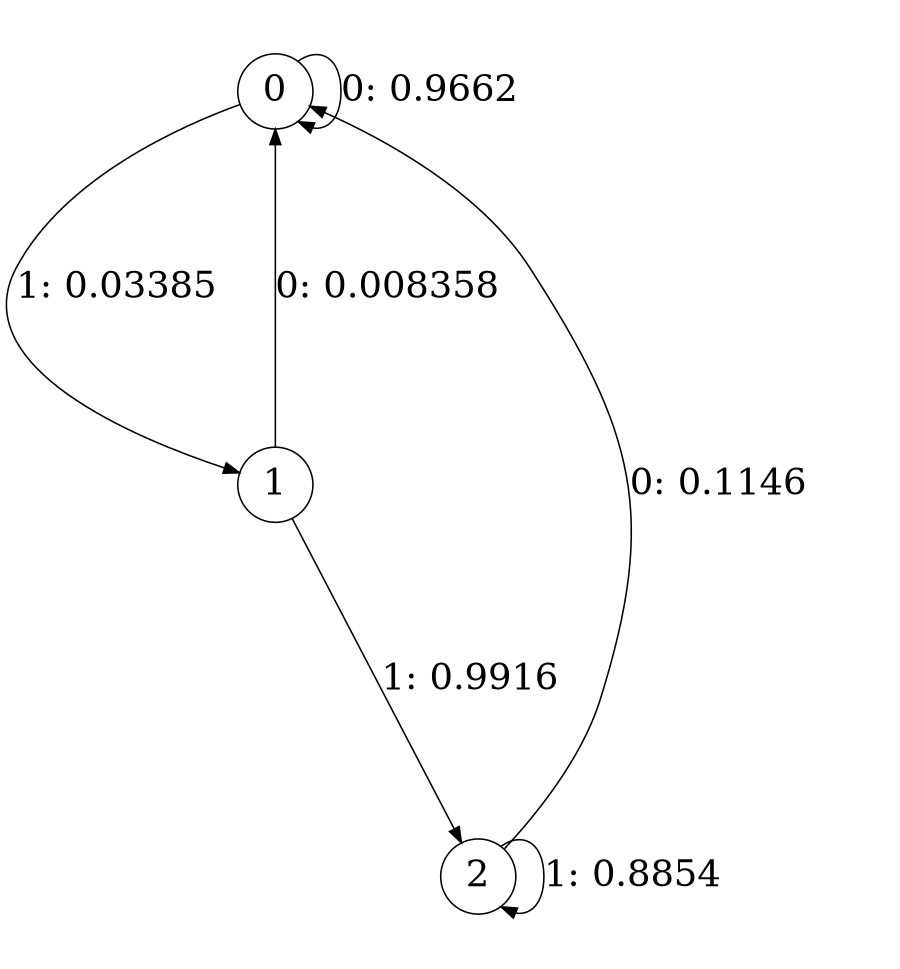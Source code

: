 digraph "ch3_both_grouped_df_L2" {
size = "6,8.5";
ratio = "fill";
node [shape = circle];
node [fontsize = 24];
edge [fontsize = 24];
0 -> 0 [label = "0: 0.9662   "];
0 -> 1 [label = "1: 0.03385  "];
1 -> 0 [label = "0: 0.008358  "];
1 -> 2 [label = "1: 0.9916   "];
2 -> 0 [label = "0: 0.1146   "];
2 -> 2 [label = "1: 0.8854   "];
}